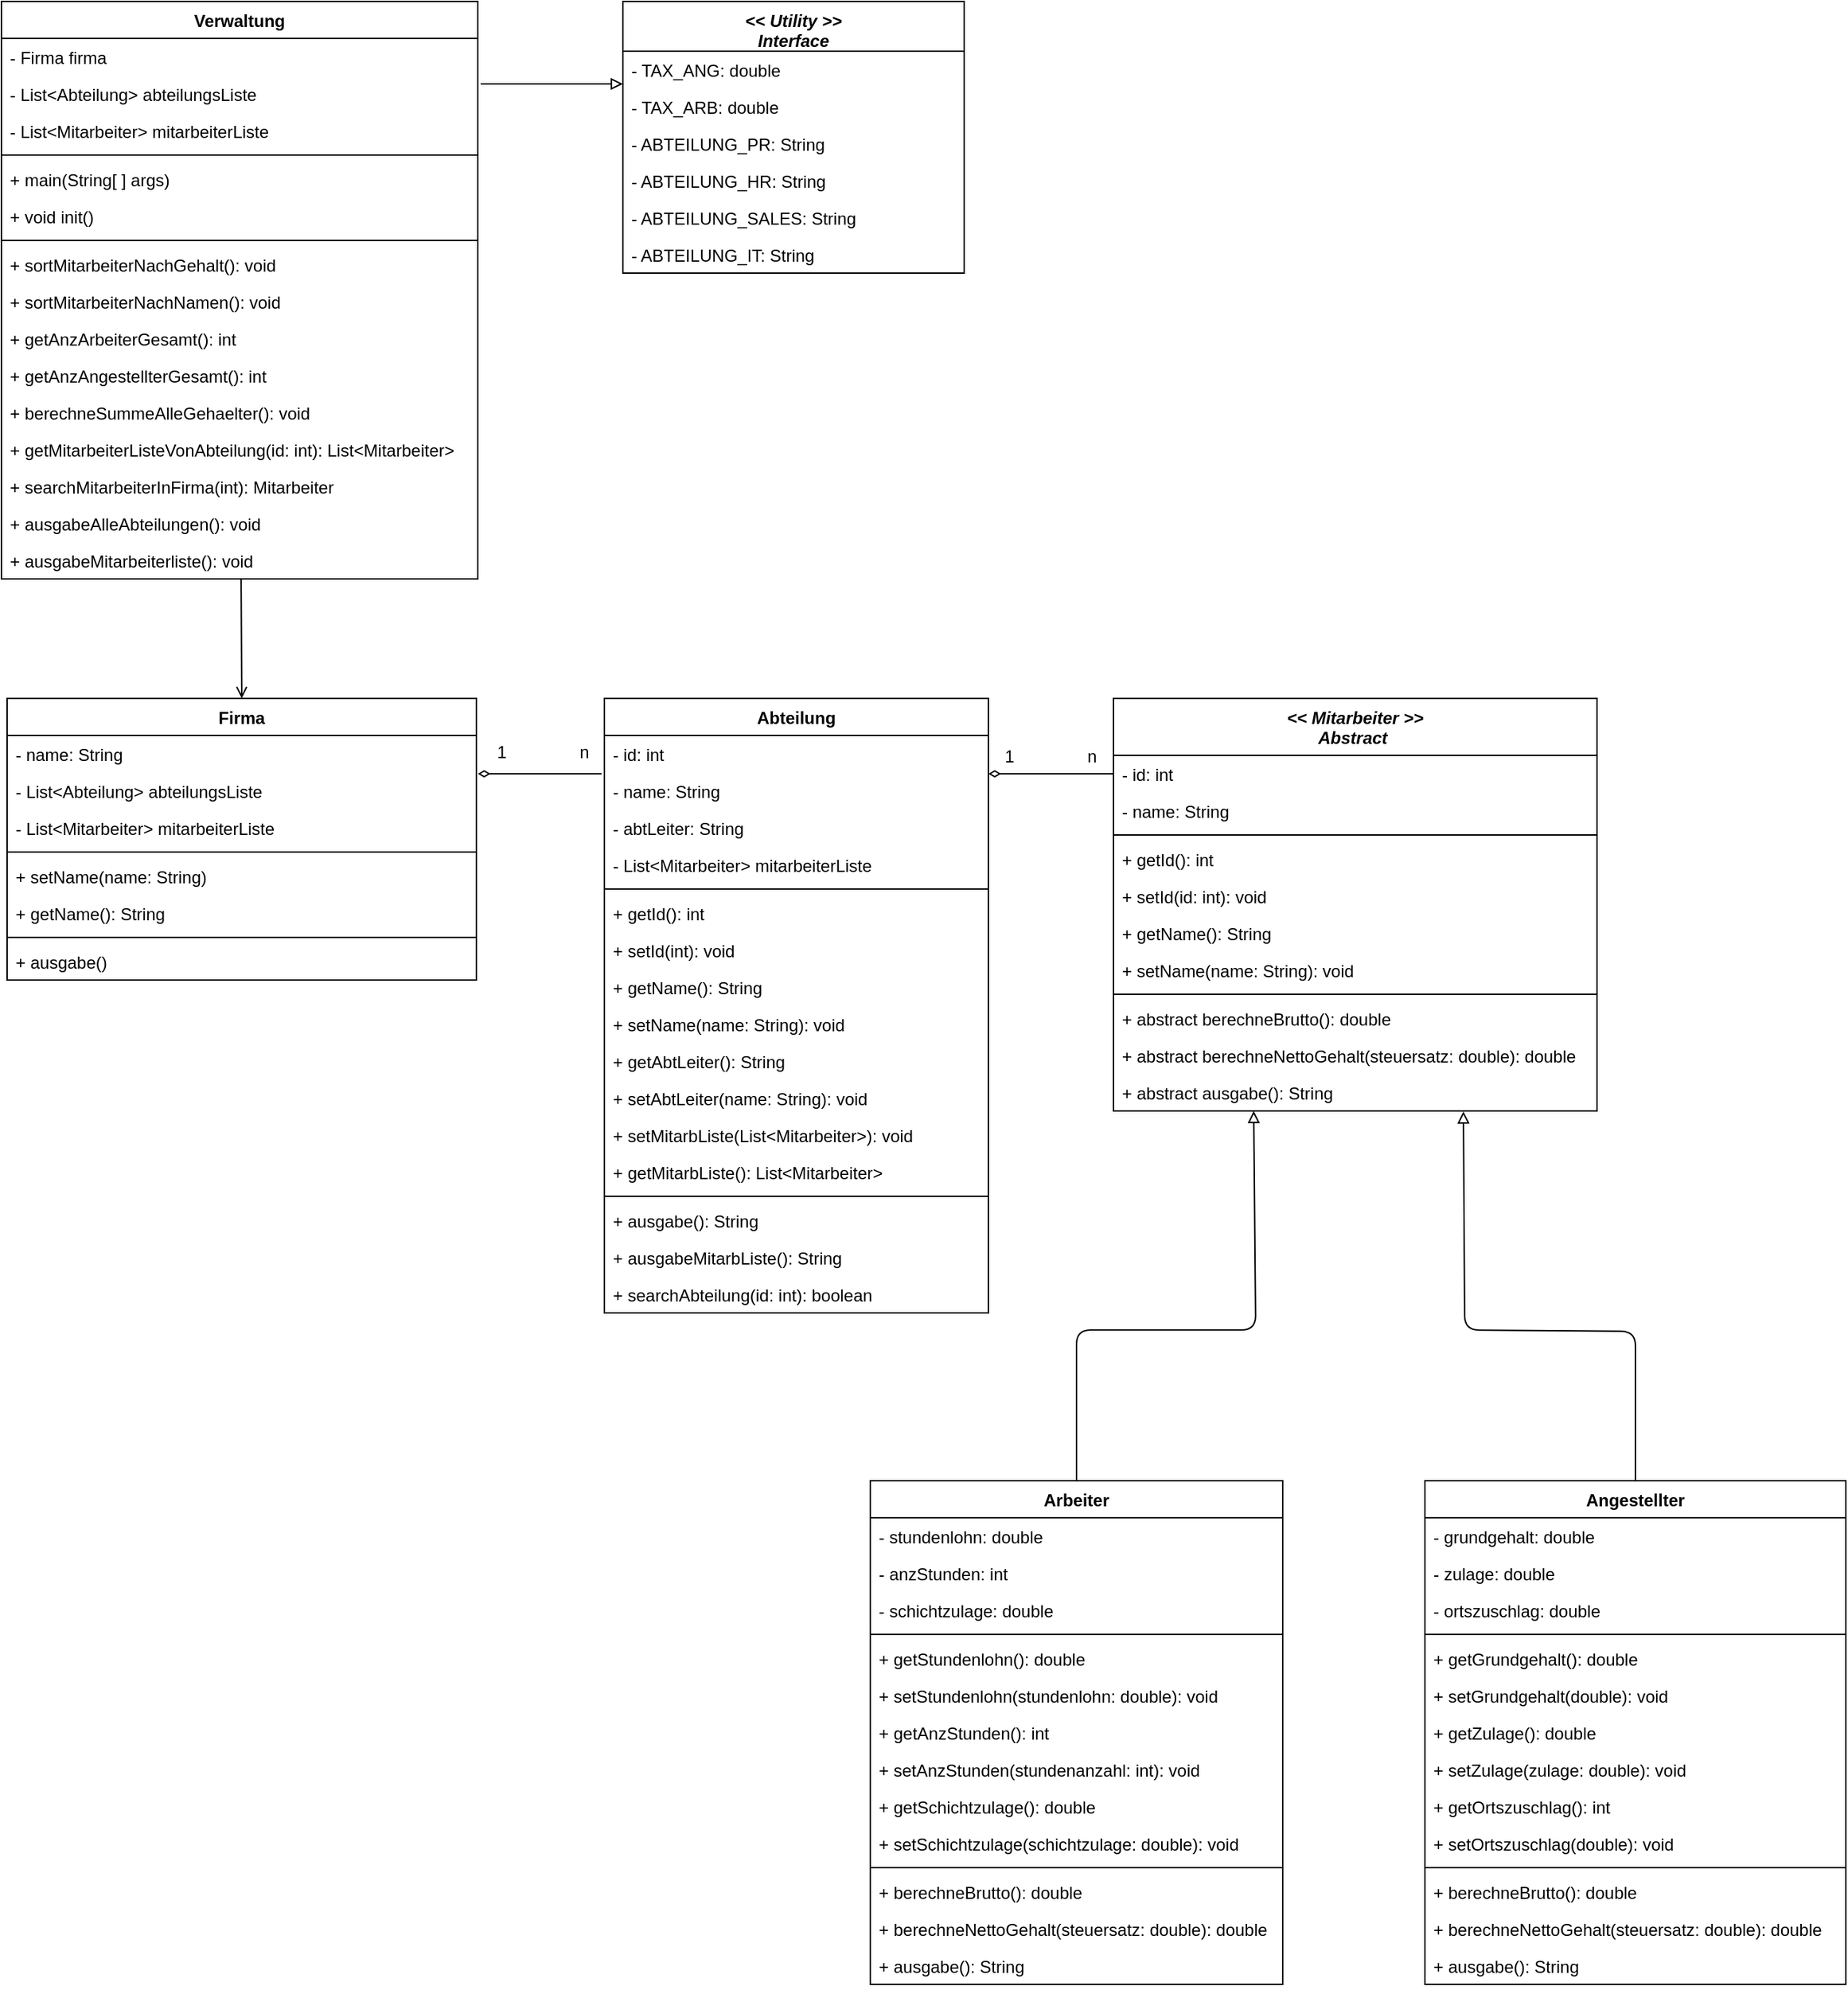 <mxfile>
    <diagram id="rcUHlj1lV0WHpPZUBOzG" name="Page-1">
        <mxGraphModel dx="1987" dy="2873" grid="1" gridSize="10" guides="1" tooltips="1" connect="1" arrows="1" fold="1" page="1" pageScale="1" pageWidth="850" pageHeight="1100" math="0" shadow="0">
            <root>
                <mxCell id="0"/>
                <mxCell id="1" parent="0"/>
                <mxCell id="2" value="&lt;&lt; Mitarbeiter &gt;&gt;&#10;Abstract " style="swimlane;fontStyle=3;align=center;verticalAlign=top;childLayout=stackLayout;horizontal=1;startSize=40;horizontalStack=0;resizeParent=1;resizeParentMax=0;resizeLast=0;collapsible=1;marginBottom=0;" parent="1" vertex="1">
                    <mxGeometry x="865" y="-549" width="340" height="290" as="geometry"/>
                </mxCell>
                <mxCell id="3" value="- id: int" style="text;strokeColor=none;fillColor=none;align=left;verticalAlign=top;spacingLeft=4;spacingRight=4;overflow=hidden;rotatable=0;points=[[0,0.5],[1,0.5]];portConstraint=eastwest;" parent="2" vertex="1">
                    <mxGeometry y="40" width="340" height="26" as="geometry"/>
                </mxCell>
                <mxCell id="6" value="- name: String" style="text;strokeColor=none;fillColor=none;align=left;verticalAlign=top;spacingLeft=4;spacingRight=4;overflow=hidden;rotatable=0;points=[[0,0.5],[1,0.5]];portConstraint=eastwest;" parent="2" vertex="1">
                    <mxGeometry y="66" width="340" height="26" as="geometry"/>
                </mxCell>
                <mxCell id="4" value="" style="line;strokeWidth=1;fillColor=none;align=left;verticalAlign=middle;spacingTop=-1;spacingLeft=3;spacingRight=3;rotatable=0;labelPosition=right;points=[];portConstraint=eastwest;strokeColor=inherit;" parent="2" vertex="1">
                    <mxGeometry y="92" width="340" height="8" as="geometry"/>
                </mxCell>
                <mxCell id="5" value="+ getId(): int" style="text;strokeColor=none;fillColor=none;align=left;verticalAlign=top;spacingLeft=4;spacingRight=4;overflow=hidden;rotatable=0;points=[[0,0.5],[1,0.5]];portConstraint=eastwest;" parent="2" vertex="1">
                    <mxGeometry y="100" width="340" height="26" as="geometry"/>
                </mxCell>
                <mxCell id="7" value="+ setId(id: int): void" style="text;strokeColor=none;fillColor=none;align=left;verticalAlign=top;spacingLeft=4;spacingRight=4;overflow=hidden;rotatable=0;points=[[0,0.5],[1,0.5]];portConstraint=eastwest;" parent="2" vertex="1">
                    <mxGeometry y="126" width="340" height="26" as="geometry"/>
                </mxCell>
                <mxCell id="8" value="+ getName(): String" style="text;strokeColor=none;fillColor=none;align=left;verticalAlign=top;spacingLeft=4;spacingRight=4;overflow=hidden;rotatable=0;points=[[0,0.5],[1,0.5]];portConstraint=eastwest;" parent="2" vertex="1">
                    <mxGeometry y="152" width="340" height="26" as="geometry"/>
                </mxCell>
                <mxCell id="9" value="+ setName(name: String): void" style="text;strokeColor=none;fillColor=none;align=left;verticalAlign=top;spacingLeft=4;spacingRight=4;overflow=hidden;rotatable=0;points=[[0,0.5],[1,0.5]];portConstraint=eastwest;" parent="2" vertex="1">
                    <mxGeometry y="178" width="340" height="26" as="geometry"/>
                </mxCell>
                <mxCell id="11" value="" style="line;strokeWidth=1;fillColor=none;align=left;verticalAlign=middle;spacingTop=-1;spacingLeft=3;spacingRight=3;rotatable=0;labelPosition=right;points=[];portConstraint=eastwest;strokeColor=inherit;" parent="2" vertex="1">
                    <mxGeometry y="204" width="340" height="8" as="geometry"/>
                </mxCell>
                <mxCell id="54" value="+ abstract berechneBrutto(): double" style="text;strokeColor=none;fillColor=none;align=left;verticalAlign=top;spacingLeft=4;spacingRight=4;overflow=hidden;rotatable=0;points=[[0,0.5],[1,0.5]];portConstraint=eastwest;" parent="2" vertex="1">
                    <mxGeometry y="212" width="340" height="26" as="geometry"/>
                </mxCell>
                <mxCell id="157" value="+ abstract berechneNettoGehalt(steuersatz: double): double" style="text;strokeColor=none;fillColor=none;align=left;verticalAlign=top;spacingLeft=4;spacingRight=4;overflow=hidden;rotatable=0;points=[[0,0.5],[1,0.5]];portConstraint=eastwest;" parent="2" vertex="1">
                    <mxGeometry y="238" width="340" height="26" as="geometry"/>
                </mxCell>
                <mxCell id="10" value="+ abstract ausgabe(): String" style="text;strokeColor=none;fillColor=none;align=left;verticalAlign=top;spacingLeft=4;spacingRight=4;overflow=hidden;rotatable=0;points=[[0,0.5],[1,0.5]];portConstraint=eastwest;" parent="2" vertex="1">
                    <mxGeometry y="264" width="340" height="26" as="geometry"/>
                </mxCell>
                <mxCell id="45" style="edgeStyle=none;html=1;entryX=0.271;entryY=1;entryDx=0;entryDy=0;entryPerimeter=0;endArrow=block;endFill=0;" parent="1" source="17" edge="1">
                    <mxGeometry relative="1" as="geometry">
                        <mxPoint x="963.59" y="-259" as="targetPoint"/>
                        <Array as="points">
                            <mxPoint x="839" y="-105"/>
                            <mxPoint x="965" y="-105"/>
                        </Array>
                    </mxGeometry>
                </mxCell>
                <mxCell id="17" value="Arbeiter" style="swimlane;fontStyle=1;align=center;verticalAlign=top;childLayout=stackLayout;horizontal=1;startSize=26;horizontalStack=0;resizeParent=1;resizeParentMax=0;resizeLast=0;collapsible=1;marginBottom=0;" parent="1" vertex="1">
                    <mxGeometry x="694" y="1" width="290" height="354" as="geometry"/>
                </mxCell>
                <mxCell id="18" value="- stundenlohn: double" style="text;strokeColor=none;fillColor=none;align=left;verticalAlign=top;spacingLeft=4;spacingRight=4;overflow=hidden;rotatable=0;points=[[0,0.5],[1,0.5]];portConstraint=eastwest;" parent="17" vertex="1">
                    <mxGeometry y="26" width="290" height="26" as="geometry"/>
                </mxCell>
                <mxCell id="21" value="- anzStunden: int" style="text;strokeColor=none;fillColor=none;align=left;verticalAlign=top;spacingLeft=4;spacingRight=4;overflow=hidden;rotatable=0;points=[[0,0.5],[1,0.5]];portConstraint=eastwest;" parent="17" vertex="1">
                    <mxGeometry y="52" width="290" height="26" as="geometry"/>
                </mxCell>
                <mxCell id="22" value="- schichtzulage: double" style="text;strokeColor=none;fillColor=none;align=left;verticalAlign=top;spacingLeft=4;spacingRight=4;overflow=hidden;rotatable=0;points=[[0,0.5],[1,0.5]];portConstraint=eastwest;" parent="17" vertex="1">
                    <mxGeometry y="78" width="290" height="26" as="geometry"/>
                </mxCell>
                <mxCell id="19" value="" style="line;strokeWidth=1;fillColor=none;align=left;verticalAlign=middle;spacingTop=-1;spacingLeft=3;spacingRight=3;rotatable=0;labelPosition=right;points=[];portConstraint=eastwest;strokeColor=inherit;" parent="17" vertex="1">
                    <mxGeometry y="104" width="290" height="8" as="geometry"/>
                </mxCell>
                <mxCell id="23" value="+ getStundenlohn(): double" style="text;strokeColor=none;fillColor=none;align=left;verticalAlign=top;spacingLeft=4;spacingRight=4;overflow=hidden;rotatable=0;points=[[0,0.5],[1,0.5]];portConstraint=eastwest;" parent="17" vertex="1">
                    <mxGeometry y="112" width="290" height="26" as="geometry"/>
                </mxCell>
                <mxCell id="24" value="+ setStundenlohn(stundenlohn: double): void" style="text;strokeColor=none;fillColor=none;align=left;verticalAlign=top;spacingLeft=4;spacingRight=4;overflow=hidden;rotatable=0;points=[[0,0.5],[1,0.5]];portConstraint=eastwest;" parent="17" vertex="1">
                    <mxGeometry y="138" width="290" height="26" as="geometry"/>
                </mxCell>
                <mxCell id="25" value="+ getAnzStunden(): int" style="text;strokeColor=none;fillColor=none;align=left;verticalAlign=top;spacingLeft=4;spacingRight=4;overflow=hidden;rotatable=0;points=[[0,0.5],[1,0.5]];portConstraint=eastwest;" parent="17" vertex="1">
                    <mxGeometry y="164" width="290" height="26" as="geometry"/>
                </mxCell>
                <mxCell id="26" value="+ setAnzStunden(stundenanzahl: int): void" style="text;strokeColor=none;fillColor=none;align=left;verticalAlign=top;spacingLeft=4;spacingRight=4;overflow=hidden;rotatable=0;points=[[0,0.5],[1,0.5]];portConstraint=eastwest;" parent="17" vertex="1">
                    <mxGeometry y="190" width="290" height="26" as="geometry"/>
                </mxCell>
                <mxCell id="27" value="+ getSchichtzulage(): double" style="text;strokeColor=none;fillColor=none;align=left;verticalAlign=top;spacingLeft=4;spacingRight=4;overflow=hidden;rotatable=0;points=[[0,0.5],[1,0.5]];portConstraint=eastwest;" parent="17" vertex="1">
                    <mxGeometry y="216" width="290" height="26" as="geometry"/>
                </mxCell>
                <mxCell id="28" value="+ setSchichtzulage(schichtzulage: double): void" style="text;strokeColor=none;fillColor=none;align=left;verticalAlign=top;spacingLeft=4;spacingRight=4;overflow=hidden;rotatable=0;points=[[0,0.5],[1,0.5]];portConstraint=eastwest;" parent="17" vertex="1">
                    <mxGeometry y="242" width="290" height="26" as="geometry"/>
                </mxCell>
                <mxCell id="29" value="" style="line;strokeWidth=1;fillColor=none;align=left;verticalAlign=middle;spacingTop=-1;spacingLeft=3;spacingRight=3;rotatable=0;labelPosition=right;points=[];portConstraint=eastwest;strokeColor=inherit;" parent="17" vertex="1">
                    <mxGeometry y="268" width="290" height="8" as="geometry"/>
                </mxCell>
                <mxCell id="55" value="+ berechneBrutto(): double" style="text;strokeColor=none;fillColor=none;align=left;verticalAlign=top;spacingLeft=4;spacingRight=4;overflow=hidden;rotatable=0;points=[[0,0.5],[1,0.5]];portConstraint=eastwest;" parent="17" vertex="1">
                    <mxGeometry y="276" width="290" height="26" as="geometry"/>
                </mxCell>
                <mxCell id="161" value="+ berechneNettoGehalt(steuersatz: double): double" style="text;strokeColor=none;fillColor=none;align=left;verticalAlign=top;spacingLeft=4;spacingRight=4;overflow=hidden;rotatable=0;points=[[0,0.5],[1,0.5]];portConstraint=eastwest;" parent="17" vertex="1">
                    <mxGeometry y="302" width="290" height="26" as="geometry"/>
                </mxCell>
                <mxCell id="20" value="+ ausgabe(): String" style="text;strokeColor=none;fillColor=none;align=left;verticalAlign=top;spacingLeft=4;spacingRight=4;overflow=hidden;rotatable=0;points=[[0,0.5],[1,0.5]];portConstraint=eastwest;" parent="17" vertex="1">
                    <mxGeometry y="328" width="290" height="26" as="geometry"/>
                </mxCell>
                <mxCell id="46" style="edgeStyle=none;html=1;entryX=0.676;entryY=1.013;entryDx=0;entryDy=0;entryPerimeter=0;endArrow=block;endFill=0;exitX=0.5;exitY=0;exitDx=0;exitDy=0;" parent="1" source="30" edge="1">
                    <mxGeometry relative="1" as="geometry">
                        <mxPoint x="1111.04" y="-258.662" as="targetPoint"/>
                        <Array as="points">
                            <mxPoint x="1232" y="-104"/>
                            <mxPoint x="1112" y="-105"/>
                        </Array>
                    </mxGeometry>
                </mxCell>
                <mxCell id="30" value="Angestellter" style="swimlane;fontStyle=1;align=center;verticalAlign=top;childLayout=stackLayout;horizontal=1;startSize=26;horizontalStack=0;resizeParent=1;resizeParentMax=0;resizeLast=0;collapsible=1;marginBottom=0;" parent="1" vertex="1">
                    <mxGeometry x="1084" y="1" width="296" height="354" as="geometry"/>
                </mxCell>
                <mxCell id="31" value="- grundgehalt: double" style="text;strokeColor=none;fillColor=none;align=left;verticalAlign=top;spacingLeft=4;spacingRight=4;overflow=hidden;rotatable=0;points=[[0,0.5],[1,0.5]];portConstraint=eastwest;" parent="30" vertex="1">
                    <mxGeometry y="26" width="296" height="26" as="geometry"/>
                </mxCell>
                <mxCell id="32" value="- zulage: double" style="text;strokeColor=none;fillColor=none;align=left;verticalAlign=top;spacingLeft=4;spacingRight=4;overflow=hidden;rotatable=0;points=[[0,0.5],[1,0.5]];portConstraint=eastwest;" parent="30" vertex="1">
                    <mxGeometry y="52" width="296" height="26" as="geometry"/>
                </mxCell>
                <mxCell id="96" value="- ortszuschlag: double" style="text;strokeColor=none;fillColor=none;align=left;verticalAlign=top;spacingLeft=4;spacingRight=4;overflow=hidden;rotatable=0;points=[[0,0.5],[1,0.5]];portConstraint=eastwest;" parent="30" vertex="1">
                    <mxGeometry y="78" width="296" height="26" as="geometry"/>
                </mxCell>
                <mxCell id="34" value="" style="line;strokeWidth=1;fillColor=none;align=left;verticalAlign=middle;spacingTop=-1;spacingLeft=3;spacingRight=3;rotatable=0;labelPosition=right;points=[];portConstraint=eastwest;strokeColor=inherit;" parent="30" vertex="1">
                    <mxGeometry y="104" width="296" height="8" as="geometry"/>
                </mxCell>
                <mxCell id="35" value="+ getGrundgehalt(): double" style="text;strokeColor=none;fillColor=none;align=left;verticalAlign=top;spacingLeft=4;spacingRight=4;overflow=hidden;rotatable=0;points=[[0,0.5],[1,0.5]];portConstraint=eastwest;" parent="30" vertex="1">
                    <mxGeometry y="112" width="296" height="26" as="geometry"/>
                </mxCell>
                <mxCell id="36" value="+ setGrundgehalt(double): void" style="text;strokeColor=none;fillColor=none;align=left;verticalAlign=top;spacingLeft=4;spacingRight=4;overflow=hidden;rotatable=0;points=[[0,0.5],[1,0.5]];portConstraint=eastwest;" parent="30" vertex="1">
                    <mxGeometry y="138" width="296" height="26" as="geometry"/>
                </mxCell>
                <mxCell id="37" value="+ getZulage(): double" style="text;strokeColor=none;fillColor=none;align=left;verticalAlign=top;spacingLeft=4;spacingRight=4;overflow=hidden;rotatable=0;points=[[0,0.5],[1,0.5]];portConstraint=eastwest;" parent="30" vertex="1">
                    <mxGeometry y="164" width="296" height="26" as="geometry"/>
                </mxCell>
                <mxCell id="38" value="+ setZulage(zulage: double): void" style="text;strokeColor=none;fillColor=none;align=left;verticalAlign=top;spacingLeft=4;spacingRight=4;overflow=hidden;rotatable=0;points=[[0,0.5],[1,0.5]];portConstraint=eastwest;" parent="30" vertex="1">
                    <mxGeometry y="190" width="296" height="26" as="geometry"/>
                </mxCell>
                <mxCell id="165" value="+ getOrtszuschlag(): int" style="text;strokeColor=none;fillColor=none;align=left;verticalAlign=top;spacingLeft=4;spacingRight=4;overflow=hidden;rotatable=0;points=[[0,0.5],[1,0.5]];portConstraint=eastwest;" parent="30" vertex="1">
                    <mxGeometry y="216" width="296" height="26" as="geometry"/>
                </mxCell>
                <mxCell id="166" value="+ setOrtszuschlag(double): void" style="text;strokeColor=none;fillColor=none;align=left;verticalAlign=top;spacingLeft=4;spacingRight=4;overflow=hidden;rotatable=0;points=[[0,0.5],[1,0.5]];portConstraint=eastwest;" parent="30" vertex="1">
                    <mxGeometry y="242" width="296" height="26" as="geometry"/>
                </mxCell>
                <mxCell id="41" value="" style="line;strokeWidth=1;fillColor=none;align=left;verticalAlign=middle;spacingTop=-1;spacingLeft=3;spacingRight=3;rotatable=0;labelPosition=right;points=[];portConstraint=eastwest;strokeColor=inherit;" parent="30" vertex="1">
                    <mxGeometry y="268" width="296" height="8" as="geometry"/>
                </mxCell>
                <mxCell id="56" value="+ berechneBrutto(): double" style="text;strokeColor=none;fillColor=none;align=left;verticalAlign=top;spacingLeft=4;spacingRight=4;overflow=hidden;rotatable=0;points=[[0,0.5],[1,0.5]];portConstraint=eastwest;" parent="30" vertex="1">
                    <mxGeometry y="276" width="296" height="26" as="geometry"/>
                </mxCell>
                <mxCell id="164" value="+ berechneNettoGehalt(steuersatz: double): double" style="text;strokeColor=none;fillColor=none;align=left;verticalAlign=top;spacingLeft=4;spacingRight=4;overflow=hidden;rotatable=0;points=[[0,0.5],[1,0.5]];portConstraint=eastwest;" parent="30" vertex="1">
                    <mxGeometry y="302" width="296" height="26" as="geometry"/>
                </mxCell>
                <mxCell id="42" value="+ ausgabe(): String" style="text;strokeColor=none;fillColor=none;align=left;verticalAlign=top;spacingLeft=4;spacingRight=4;overflow=hidden;rotatable=0;points=[[0,0.5],[1,0.5]];portConstraint=eastwest;" parent="30" vertex="1">
                    <mxGeometry y="328" width="296" height="26" as="geometry"/>
                </mxCell>
                <mxCell id="119" style="edgeStyle=none;html=1;entryX=0.5;entryY=0;entryDx=0;entryDy=0;endArrow=open;endFill=0;" parent="1" source="57" target="97" edge="1">
                    <mxGeometry relative="1" as="geometry"/>
                </mxCell>
                <mxCell id="57" value="Verwaltung" style="swimlane;fontStyle=1;align=center;verticalAlign=top;childLayout=stackLayout;horizontal=1;startSize=26;horizontalStack=0;resizeParent=1;resizeParentMax=0;resizeLast=0;collapsible=1;marginBottom=0;" parent="1" vertex="1">
                    <mxGeometry x="83" y="-1039" width="335" height="406" as="geometry"/>
                </mxCell>
                <mxCell id="179" value="- Firma firma" style="text;strokeColor=none;fillColor=none;align=left;verticalAlign=top;spacingLeft=4;spacingRight=4;overflow=hidden;rotatable=0;points=[[0,0.5],[1,0.5]];portConstraint=eastwest;" parent="57" vertex="1">
                    <mxGeometry y="26" width="335" height="26" as="geometry"/>
                </mxCell>
                <mxCell id="180" value="- List&lt;Abteilung&gt; abteilungsListe" style="text;strokeColor=none;fillColor=none;align=left;verticalAlign=top;spacingLeft=4;spacingRight=4;overflow=hidden;rotatable=0;points=[[0,0.5],[1,0.5]];portConstraint=eastwest;" parent="57" vertex="1">
                    <mxGeometry y="52" width="335" height="26" as="geometry"/>
                </mxCell>
                <mxCell id="181" value="- List&lt;Mitarbeiter&gt; mitarbeiterListe" style="text;strokeColor=none;fillColor=none;align=left;verticalAlign=top;spacingLeft=4;spacingRight=4;overflow=hidden;rotatable=0;points=[[0,0.5],[1,0.5]];portConstraint=eastwest;" parent="57" vertex="1">
                    <mxGeometry y="78" width="335" height="26" as="geometry"/>
                </mxCell>
                <mxCell id="182" value="" style="line;strokeWidth=1;fillColor=none;align=left;verticalAlign=middle;spacingTop=-1;spacingLeft=3;spacingRight=3;rotatable=0;labelPosition=right;points=[];portConstraint=eastwest;strokeColor=inherit;" parent="57" vertex="1">
                    <mxGeometry y="104" width="335" height="8" as="geometry"/>
                </mxCell>
                <mxCell id="60" value="+ main(String[ ] args)" style="text;strokeColor=none;fillColor=none;align=left;verticalAlign=top;spacingLeft=4;spacingRight=4;overflow=hidden;rotatable=0;points=[[0,0.5],[1,0.5]];portConstraint=eastwest;" parent="57" vertex="1">
                    <mxGeometry y="112" width="335" height="26" as="geometry"/>
                </mxCell>
                <mxCell id="152" value="+ void init()" style="text;strokeColor=none;fillColor=none;align=left;verticalAlign=top;spacingLeft=4;spacingRight=4;overflow=hidden;rotatable=0;points=[[0,0.5],[1,0.5]];portConstraint=eastwest;" parent="57" vertex="1">
                    <mxGeometry y="138" width="335" height="26" as="geometry"/>
                </mxCell>
                <mxCell id="188" value="" style="line;strokeWidth=1;fillColor=none;align=left;verticalAlign=middle;spacingTop=-1;spacingLeft=3;spacingRight=3;rotatable=0;labelPosition=right;points=[];portConstraint=eastwest;strokeColor=inherit;" parent="57" vertex="1">
                    <mxGeometry y="164" width="335" height="8" as="geometry"/>
                </mxCell>
                <mxCell id="178" value="+ sortMitarbeiterNachGehalt(): void" style="text;strokeColor=none;fillColor=none;align=left;verticalAlign=top;spacingLeft=4;spacingRight=4;overflow=hidden;rotatable=0;points=[[0,0.5],[1,0.5]];portConstraint=eastwest;" parent="57" vertex="1">
                    <mxGeometry y="172" width="335" height="26" as="geometry"/>
                </mxCell>
                <mxCell id="177" value="+ sortMitarbeiterNachNamen(): void" style="text;strokeColor=none;fillColor=none;align=left;verticalAlign=top;spacingLeft=4;spacingRight=4;overflow=hidden;rotatable=0;points=[[0,0.5],[1,0.5]];portConstraint=eastwest;" parent="57" vertex="1">
                    <mxGeometry y="198" width="335" height="26" as="geometry"/>
                </mxCell>
                <mxCell id="168" value="+ getAnzArbeiterGesamt(): int" style="text;strokeColor=none;fillColor=none;align=left;verticalAlign=top;spacingLeft=4;spacingRight=4;overflow=hidden;rotatable=0;points=[[0,0.5],[1,0.5]];portConstraint=eastwest;" parent="57" vertex="1">
                    <mxGeometry y="224" width="335" height="26" as="geometry"/>
                </mxCell>
                <mxCell id="167" value="+ getAnzAngestellterGesamt(): int" style="text;strokeColor=none;fillColor=none;align=left;verticalAlign=top;spacingLeft=4;spacingRight=4;overflow=hidden;rotatable=0;points=[[0,0.5],[1,0.5]];portConstraint=eastwest;" parent="57" vertex="1">
                    <mxGeometry y="250" width="335" height="26" as="geometry"/>
                </mxCell>
                <mxCell id="156" value="+ berechneSummeAlleGehaelter(): void" style="text;strokeColor=none;fillColor=none;align=left;verticalAlign=top;spacingLeft=4;spacingRight=4;overflow=hidden;rotatable=0;points=[[0,0.5],[1,0.5]];portConstraint=eastwest;" parent="57" vertex="1">
                    <mxGeometry y="276" width="335" height="26" as="geometry"/>
                </mxCell>
                <mxCell id="154" value="+ getMitarbeiterListeVonAbteilung(id: int): List&lt;Mitarbeiter&gt;" style="text;strokeColor=none;fillColor=none;align=left;verticalAlign=top;spacingLeft=4;spacingRight=4;overflow=hidden;rotatable=0;points=[[0,0.5],[1,0.5]];portConstraint=eastwest;" parent="57" vertex="1">
                    <mxGeometry y="302" width="335" height="26" as="geometry"/>
                </mxCell>
                <mxCell id="155" value="+ searchMitarbeiterInFirma(int): Mitarbeiter" style="text;strokeColor=none;fillColor=none;align=left;verticalAlign=top;spacingLeft=4;spacingRight=4;overflow=hidden;rotatable=0;points=[[0,0.5],[1,0.5]];portConstraint=eastwest;" parent="57" vertex="1">
                    <mxGeometry y="328" width="335" height="26" as="geometry"/>
                </mxCell>
                <mxCell id="153" value="+ ausgabeAlleAbteilungen(): void" style="text;strokeColor=none;fillColor=none;align=left;verticalAlign=top;spacingLeft=4;spacingRight=4;overflow=hidden;rotatable=0;points=[[0,0.5],[1,0.5]];portConstraint=eastwest;" parent="57" vertex="1">
                    <mxGeometry y="354" width="335" height="26" as="geometry"/>
                </mxCell>
                <mxCell id="176" value="+ ausgabeMitarbeiterliste(): void" style="text;strokeColor=none;fillColor=none;align=left;verticalAlign=top;spacingLeft=4;spacingRight=4;overflow=hidden;rotatable=0;points=[[0,0.5],[1,0.5]];portConstraint=eastwest;" parent="57" vertex="1">
                    <mxGeometry y="380" width="335" height="26" as="geometry"/>
                </mxCell>
                <mxCell id="67" value="Abteilung" style="swimlane;fontStyle=1;align=center;verticalAlign=top;childLayout=stackLayout;horizontal=1;startSize=26;horizontalStack=0;resizeParent=1;resizeParentMax=0;resizeLast=0;collapsible=1;marginBottom=0;" parent="1" vertex="1">
                    <mxGeometry x="507" y="-549" width="270" height="432" as="geometry"/>
                </mxCell>
                <mxCell id="68" value="- id: int" style="text;strokeColor=none;fillColor=none;align=left;verticalAlign=top;spacingLeft=4;spacingRight=4;overflow=hidden;rotatable=0;points=[[0,0.5],[1,0.5]];portConstraint=eastwest;" parent="67" vertex="1">
                    <mxGeometry y="26" width="270" height="26" as="geometry"/>
                </mxCell>
                <mxCell id="71" value="- name: String" style="text;strokeColor=none;fillColor=none;align=left;verticalAlign=top;spacingLeft=4;spacingRight=4;overflow=hidden;rotatable=0;points=[[0,0.5],[1,0.5]];portConstraint=eastwest;" parent="67" vertex="1">
                    <mxGeometry y="52" width="270" height="26" as="geometry"/>
                </mxCell>
                <mxCell id="72" value="- abtLeiter: String" style="text;strokeColor=none;fillColor=none;align=left;verticalAlign=top;spacingLeft=4;spacingRight=4;overflow=hidden;rotatable=0;points=[[0,0.5],[1,0.5]];portConstraint=eastwest;" parent="67" vertex="1">
                    <mxGeometry y="78" width="270" height="26" as="geometry"/>
                </mxCell>
                <mxCell id="185" value="- List&lt;Mitarbeiter&gt; mitarbeiterListe" style="text;strokeColor=none;fillColor=none;align=left;verticalAlign=top;spacingLeft=4;spacingRight=4;overflow=hidden;rotatable=0;points=[[0,0.5],[1,0.5]];portConstraint=eastwest;" parent="67" vertex="1">
                    <mxGeometry y="104" width="270" height="26" as="geometry"/>
                </mxCell>
                <mxCell id="69" value="" style="line;strokeWidth=1;fillColor=none;align=left;verticalAlign=middle;spacingTop=-1;spacingLeft=3;spacingRight=3;rotatable=0;labelPosition=right;points=[];portConstraint=eastwest;strokeColor=inherit;" parent="67" vertex="1">
                    <mxGeometry y="130" width="270" height="8" as="geometry"/>
                </mxCell>
                <mxCell id="70" value="+ getId(): int" style="text;strokeColor=none;fillColor=none;align=left;verticalAlign=top;spacingLeft=4;spacingRight=4;overflow=hidden;rotatable=0;points=[[0,0.5],[1,0.5]];portConstraint=eastwest;" parent="67" vertex="1">
                    <mxGeometry y="138" width="270" height="26" as="geometry"/>
                </mxCell>
                <mxCell id="74" value="+ setId(int): void" style="text;strokeColor=none;fillColor=none;align=left;verticalAlign=top;spacingLeft=4;spacingRight=4;overflow=hidden;rotatable=0;points=[[0,0.5],[1,0.5]];portConstraint=eastwest;" parent="67" vertex="1">
                    <mxGeometry y="164" width="270" height="26" as="geometry"/>
                </mxCell>
                <mxCell id="75" value="+ getName(): String" style="text;strokeColor=none;fillColor=none;align=left;verticalAlign=top;spacingLeft=4;spacingRight=4;overflow=hidden;rotatable=0;points=[[0,0.5],[1,0.5]];portConstraint=eastwest;" parent="67" vertex="1">
                    <mxGeometry y="190" width="270" height="26" as="geometry"/>
                </mxCell>
                <mxCell id="76" value="+ setName(name: String): void" style="text;strokeColor=none;fillColor=none;align=left;verticalAlign=top;spacingLeft=4;spacingRight=4;overflow=hidden;rotatable=0;points=[[0,0.5],[1,0.5]];portConstraint=eastwest;" parent="67" vertex="1">
                    <mxGeometry y="216" width="270" height="26" as="geometry"/>
                </mxCell>
                <mxCell id="77" value="+ getAbtLeiter(): String" style="text;strokeColor=none;fillColor=none;align=left;verticalAlign=top;spacingLeft=4;spacingRight=4;overflow=hidden;rotatable=0;points=[[0,0.5],[1,0.5]];portConstraint=eastwest;" parent="67" vertex="1">
                    <mxGeometry y="242" width="270" height="26" as="geometry"/>
                </mxCell>
                <mxCell id="78" value="+ setAbtLeiter(name: String): void" style="text;strokeColor=none;fillColor=none;align=left;verticalAlign=top;spacingLeft=4;spacingRight=4;overflow=hidden;rotatable=0;points=[[0,0.5],[1,0.5]];portConstraint=eastwest;" parent="67" vertex="1">
                    <mxGeometry y="268" width="270" height="26" as="geometry"/>
                </mxCell>
                <mxCell id="85" value="+ setMitarbListe(List&lt;Mitarbeiter&gt;): void" style="text;strokeColor=none;fillColor=none;align=left;verticalAlign=top;spacingLeft=4;spacingRight=4;overflow=hidden;rotatable=0;points=[[0,0.5],[1,0.5]];portConstraint=eastwest;" parent="67" vertex="1">
                    <mxGeometry y="294" width="270" height="26" as="geometry"/>
                </mxCell>
                <mxCell id="84" value="+ getMitarbListe(): List&lt;Mitarbeiter&gt;" style="text;strokeColor=none;fillColor=none;align=left;verticalAlign=top;spacingLeft=4;spacingRight=4;overflow=hidden;rotatable=0;points=[[0,0.5],[1,0.5]];portConstraint=eastwest;" parent="67" vertex="1">
                    <mxGeometry y="320" width="270" height="26" as="geometry"/>
                </mxCell>
                <mxCell id="87" value="" style="line;strokeWidth=1;fillColor=none;align=left;verticalAlign=middle;spacingTop=-1;spacingLeft=3;spacingRight=3;rotatable=0;labelPosition=right;points=[];portConstraint=eastwest;strokeColor=inherit;" parent="67" vertex="1">
                    <mxGeometry y="346" width="270" height="8" as="geometry"/>
                </mxCell>
                <mxCell id="88" value="+ ausgabe(): String" style="text;strokeColor=none;fillColor=none;align=left;verticalAlign=top;spacingLeft=4;spacingRight=4;overflow=hidden;rotatable=0;points=[[0,0.5],[1,0.5]];portConstraint=eastwest;" parent="67" vertex="1">
                    <mxGeometry y="354" width="270" height="26" as="geometry"/>
                </mxCell>
                <mxCell id="86" value="+ ausgabeMitarbListe(): String" style="text;strokeColor=none;fillColor=none;align=left;verticalAlign=top;spacingLeft=4;spacingRight=4;overflow=hidden;rotatable=0;points=[[0,0.5],[1,0.5]];portConstraint=eastwest;" parent="67" vertex="1">
                    <mxGeometry y="380" width="270" height="26" as="geometry"/>
                </mxCell>
                <mxCell id="89" value="+ searchAbteilung(id: int): boolean" style="text;strokeColor=none;fillColor=none;align=left;verticalAlign=top;spacingLeft=4;spacingRight=4;overflow=hidden;rotatable=0;points=[[0,0.5],[1,0.5]];portConstraint=eastwest;" parent="67" vertex="1">
                    <mxGeometry y="406" width="270" height="26" as="geometry"/>
                </mxCell>
                <mxCell id="90" style="edgeStyle=none;html=1;entryX=1;entryY=1;entryDx=0;entryDy=0;endArrow=none;endFill=0;startArrow=diamondThin;startFill=0;exitX=1;exitY=0.5;exitDx=0;exitDy=0;" parent="1" target="94" edge="1">
                    <mxGeometry relative="1" as="geometry">
                        <mxPoint x="777" y="-496" as="sourcePoint"/>
                        <mxPoint x="874.71" y="-495.65" as="targetPoint"/>
                    </mxGeometry>
                </mxCell>
                <mxCell id="93" value="1" style="text;html=1;strokeColor=none;fillColor=none;align=center;verticalAlign=middle;whiteSpace=wrap;rounded=0;" parent="1" vertex="1">
                    <mxGeometry x="777" y="-521" width="30" height="25" as="geometry"/>
                </mxCell>
                <mxCell id="94" value="n" style="text;html=1;strokeColor=none;fillColor=none;align=center;verticalAlign=middle;whiteSpace=wrap;rounded=0;" parent="1" vertex="1">
                    <mxGeometry x="835" y="-521" width="30" height="25" as="geometry"/>
                </mxCell>
                <mxCell id="97" value="Firma" style="swimlane;fontStyle=1;align=center;verticalAlign=top;childLayout=stackLayout;horizontal=1;startSize=26;horizontalStack=0;resizeParent=1;resizeParentMax=0;resizeLast=0;collapsible=1;marginBottom=0;" parent="1" vertex="1">
                    <mxGeometry x="87" y="-549" width="330" height="198" as="geometry"/>
                </mxCell>
                <mxCell id="173" value="- name: String" style="text;strokeColor=none;fillColor=none;align=left;verticalAlign=top;spacingLeft=4;spacingRight=4;overflow=hidden;rotatable=0;points=[[0,0.5],[1,0.5]];portConstraint=eastwest;" parent="97" vertex="1">
                    <mxGeometry y="26" width="330" height="26" as="geometry"/>
                </mxCell>
                <mxCell id="183" value="- List&lt;Abteilung&gt; abteilungsListe" style="text;strokeColor=none;fillColor=none;align=left;verticalAlign=top;spacingLeft=4;spacingRight=4;overflow=hidden;rotatable=0;points=[[0,0.5],[1,0.5]];portConstraint=eastwest;" parent="97" vertex="1">
                    <mxGeometry y="52" width="330" height="26" as="geometry"/>
                </mxCell>
                <mxCell id="184" value="- List&lt;Mitarbeiter&gt; mitarbeiterListe" style="text;strokeColor=none;fillColor=none;align=left;verticalAlign=top;spacingLeft=4;spacingRight=4;overflow=hidden;rotatable=0;points=[[0,0.5],[1,0.5]];portConstraint=eastwest;" parent="97" vertex="1">
                    <mxGeometry y="78" width="330" height="26" as="geometry"/>
                </mxCell>
                <mxCell id="171" value="" style="line;strokeWidth=1;fillColor=none;align=left;verticalAlign=middle;spacingTop=-1;spacingLeft=3;spacingRight=3;rotatable=0;labelPosition=right;points=[];portConstraint=eastwest;strokeColor=inherit;" parent="97" vertex="1">
                    <mxGeometry y="104" width="330" height="8" as="geometry"/>
                </mxCell>
                <mxCell id="130" value="+ setName(name: String)" style="text;strokeColor=none;fillColor=none;align=left;verticalAlign=top;spacingLeft=4;spacingRight=4;overflow=hidden;rotatable=0;points=[[0,0.5],[1,0.5]];portConstraint=eastwest;" parent="97" vertex="1">
                    <mxGeometry y="112" width="330" height="26" as="geometry"/>
                </mxCell>
                <mxCell id="131" value="+ getName(): String" style="text;strokeColor=none;fillColor=none;align=left;verticalAlign=top;spacingLeft=4;spacingRight=4;overflow=hidden;rotatable=0;points=[[0,0.5],[1,0.5]];portConstraint=eastwest;" parent="97" vertex="1">
                    <mxGeometry y="138" width="330" height="26" as="geometry"/>
                </mxCell>
                <mxCell id="144" value="" style="line;strokeWidth=1;fillColor=none;align=left;verticalAlign=middle;spacingTop=-1;spacingLeft=3;spacingRight=3;rotatable=0;labelPosition=right;points=[];portConstraint=eastwest;strokeColor=inherit;fontColor=#da3434;" parent="97" vertex="1">
                    <mxGeometry y="164" width="330" height="8" as="geometry"/>
                </mxCell>
                <mxCell id="143" value="+ ausgabe()" style="text;strokeColor=none;fillColor=none;align=left;verticalAlign=top;spacingLeft=4;spacingRight=4;overflow=hidden;rotatable=0;points=[[0,0.5],[1,0.5]];portConstraint=eastwest;" parent="97" vertex="1">
                    <mxGeometry y="172" width="330" height="26" as="geometry"/>
                </mxCell>
                <mxCell id="116" style="edgeStyle=none;html=1;entryX=0;entryY=0.5;entryDx=0;entryDy=0;endArrow=none;endFill=0;startArrow=diamondThin;startFill=0;exitX=0;exitY=1;exitDx=0;exitDy=0;" parent="1" edge="1">
                    <mxGeometry relative="1" as="geometry">
                        <mxPoint x="418" y="-496" as="sourcePoint"/>
                        <mxPoint x="505" y="-496" as="targetPoint"/>
                    </mxGeometry>
                </mxCell>
                <mxCell id="117" value="1" style="text;html=1;strokeColor=none;fillColor=none;align=center;verticalAlign=middle;whiteSpace=wrap;rounded=0;" parent="1" vertex="1">
                    <mxGeometry x="420" y="-526" width="30" height="30" as="geometry"/>
                </mxCell>
                <mxCell id="118" value="n" style="text;html=1;strokeColor=none;fillColor=none;align=center;verticalAlign=middle;whiteSpace=wrap;rounded=0;" parent="1" vertex="1">
                    <mxGeometry x="478" y="-526" width="30" height="30" as="geometry"/>
                </mxCell>
                <mxCell id="120" value="&lt;&lt; Utility &gt;&gt;&#10;Interface" style="swimlane;fontStyle=3;align=center;verticalAlign=top;childLayout=stackLayout;horizontal=1;startSize=35;horizontalStack=0;resizeParent=1;resizeParentMax=0;resizeLast=0;collapsible=1;marginBottom=0;" parent="1" vertex="1">
                    <mxGeometry x="520" y="-1039" width="240" height="191" as="geometry"/>
                </mxCell>
                <mxCell id="121" value="- TAX_ANG: double" style="text;strokeColor=none;fillColor=none;align=left;verticalAlign=top;spacingLeft=4;spacingRight=4;overflow=hidden;rotatable=0;points=[[0,0.5],[1,0.5]];portConstraint=eastwest;" parent="120" vertex="1">
                    <mxGeometry y="35" width="240" height="26" as="geometry"/>
                </mxCell>
                <mxCell id="122" value="- TAX_ARB: double" style="text;strokeColor=none;fillColor=none;align=left;verticalAlign=top;spacingLeft=4;spacingRight=4;overflow=hidden;rotatable=0;points=[[0,0.5],[1,0.5]];portConstraint=eastwest;" parent="120" vertex="1">
                    <mxGeometry y="61" width="240" height="26" as="geometry"/>
                </mxCell>
                <mxCell id="132" value="- ABTEILUNG_PR: String" style="text;strokeColor=none;fillColor=none;align=left;verticalAlign=top;spacingLeft=4;spacingRight=4;overflow=hidden;rotatable=0;points=[[0,0.5],[1,0.5]];portConstraint=eastwest;" parent="120" vertex="1">
                    <mxGeometry y="87" width="240" height="26" as="geometry"/>
                </mxCell>
                <mxCell id="135" value="- ABTEILUNG_HR: String" style="text;strokeColor=none;fillColor=none;align=left;verticalAlign=top;spacingLeft=4;spacingRight=4;overflow=hidden;rotatable=0;points=[[0,0.5],[1,0.5]];portConstraint=eastwest;" parent="120" vertex="1">
                    <mxGeometry y="113" width="240" height="26" as="geometry"/>
                </mxCell>
                <mxCell id="133" value="- ABTEILUNG_SALES: String" style="text;strokeColor=none;fillColor=none;align=left;verticalAlign=top;spacingLeft=4;spacingRight=4;overflow=hidden;rotatable=0;points=[[0,0.5],[1,0.5]];portConstraint=eastwest;" parent="120" vertex="1">
                    <mxGeometry y="139" width="240" height="26" as="geometry"/>
                </mxCell>
                <mxCell id="134" value="- ABTEILUNG_IT: String" style="text;strokeColor=none;fillColor=none;align=left;verticalAlign=top;spacingLeft=4;spacingRight=4;overflow=hidden;rotatable=0;points=[[0,0.5],[1,0.5]];portConstraint=eastwest;" parent="120" vertex="1">
                    <mxGeometry y="165" width="240" height="26" as="geometry"/>
                </mxCell>
                <mxCell id="145" style="edgeStyle=none;html=1;fontColor=#da3434;endArrow=none;endFill=0;startArrow=block;startFill=0;" parent="1" edge="1">
                    <mxGeometry relative="1" as="geometry">
                        <mxPoint x="520" y="-981" as="sourcePoint"/>
                        <mxPoint x="420" y="-981" as="targetPoint"/>
                    </mxGeometry>
                </mxCell>
            </root>
        </mxGraphModel>
    </diagram>
</mxfile>